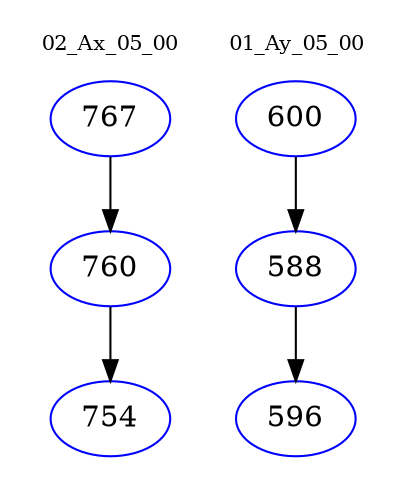 digraph{
subgraph cluster_0 {
color = white
label = "02_Ax_05_00";
fontsize=10;
T0_767 [label="767", color="blue"]
T0_767 -> T0_760 [color="black"]
T0_760 [label="760", color="blue"]
T0_760 -> T0_754 [color="black"]
T0_754 [label="754", color="blue"]
}
subgraph cluster_1 {
color = white
label = "01_Ay_05_00";
fontsize=10;
T1_600 [label="600", color="blue"]
T1_600 -> T1_588 [color="black"]
T1_588 [label="588", color="blue"]
T1_588 -> T1_596 [color="black"]
T1_596 [label="596", color="blue"]
}
}
